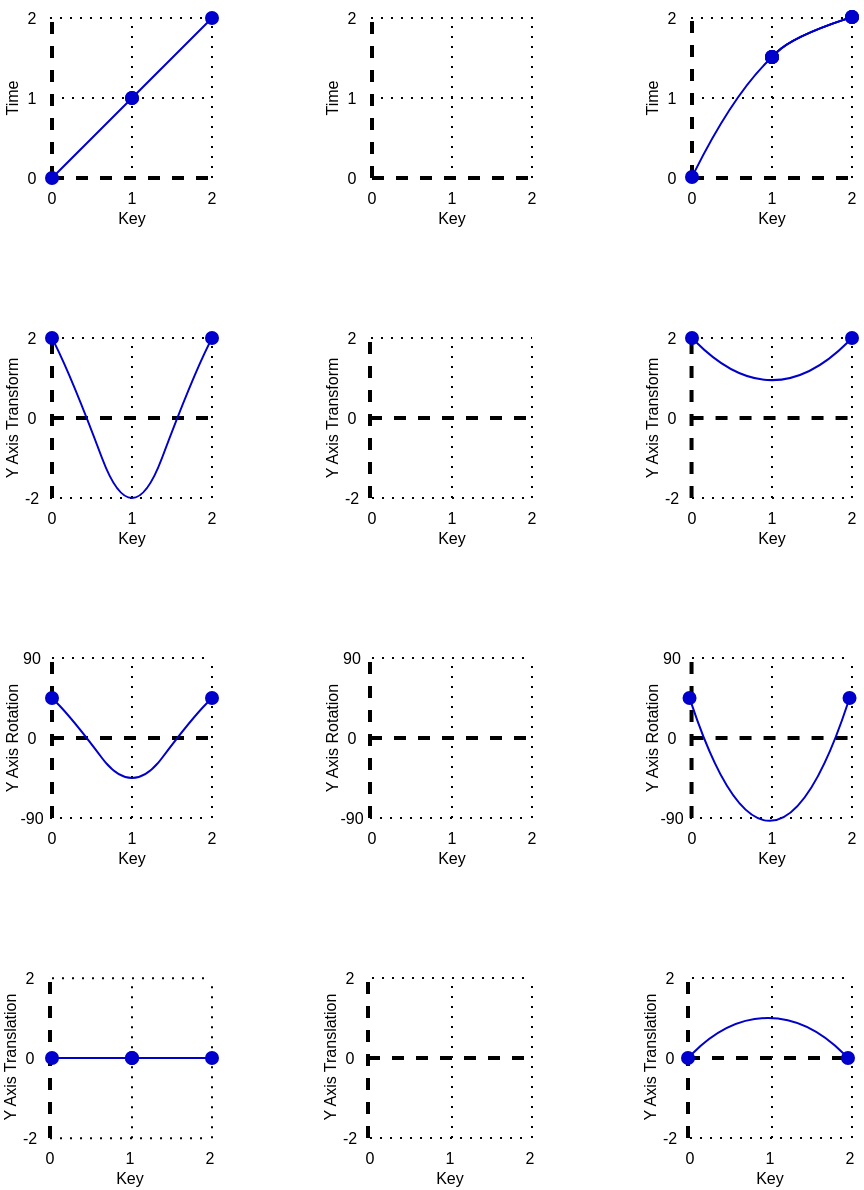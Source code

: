 <mxfile version="10.9.6" type="device"><diagram id="oXUbaRyz24neyKYMFNNz" name="Page-1"><mxGraphModel dx="174" dy="101" grid="1" gridSize="10" guides="1" tooltips="1" connect="1" arrows="1" fold="1" page="1" pageScale="1" pageWidth="850" pageHeight="1100" math="0" shadow="0"><root><mxCell id="0"/><mxCell id="1" parent="0"/><mxCell id="FSlkavvuELPuUHtAU1es-212" value="" style="endArrow=none;dashed=1;html=1;strokeColor=#000000;fontSize=8;dashPattern=1 4;" edge="1" parent="1"><mxGeometry width="50" height="50" relative="1" as="geometry"><mxPoint x="120" y="160" as="sourcePoint"/><mxPoint x="120" y="80" as="targetPoint"/></mxGeometry></mxCell><mxCell id="FSlkavvuELPuUHtAU1es-211" value="" style="endArrow=none;dashed=1;html=1;strokeColor=#000000;fontSize=8;dashPattern=1 4;" edge="1" parent="1"><mxGeometry width="50" height="50" relative="1" as="geometry"><mxPoint x="80" y="120" as="sourcePoint"/><mxPoint x="160" y="120" as="targetPoint"/></mxGeometry></mxCell><mxCell id="FSlkavvuELPuUHtAU1es-1" value="" style="endArrow=none;html=1;dashed=1;strokeWidth=2;" edge="1" parent="1"><mxGeometry width="50" height="50" relative="1" as="geometry"><mxPoint x="80" y="320" as="sourcePoint"/><mxPoint x="80" y="240" as="targetPoint"/></mxGeometry></mxCell><mxCell id="FSlkavvuELPuUHtAU1es-2" value="" style="endArrow=none;html=1;dashed=1;strokeWidth=2;" edge="1" parent="1"><mxGeometry width="50" height="50" relative="1" as="geometry"><mxPoint x="80" y="280" as="sourcePoint"/><mxPoint x="160" y="280" as="targetPoint"/></mxGeometry></mxCell><mxCell id="FSlkavvuELPuUHtAU1es-6" value="" style="endArrow=none;html=1;dashed=1;strokeWidth=2;" edge="1" parent="1"><mxGeometry width="50" height="50" relative="1" as="geometry"><mxPoint x="239" y="320" as="sourcePoint"/><mxPoint x="239" y="240" as="targetPoint"/></mxGeometry></mxCell><mxCell id="FSlkavvuELPuUHtAU1es-7" value="" style="endArrow=none;html=1;dashed=1;strokeWidth=2;" edge="1" parent="1"><mxGeometry width="50" height="50" relative="1" as="geometry"><mxPoint x="239" y="280" as="sourcePoint"/><mxPoint x="319" y="280" as="targetPoint"/></mxGeometry></mxCell><mxCell id="FSlkavvuELPuUHtAU1es-9" value="" style="endArrow=none;html=1;dashed=1;strokeWidth=2;" edge="1" parent="1"><mxGeometry width="50" height="50" relative="1" as="geometry"><mxPoint x="80" y="160" as="sourcePoint"/><mxPoint x="80" y="80" as="targetPoint"/></mxGeometry></mxCell><mxCell id="FSlkavvuELPuUHtAU1es-10" value="" style="endArrow=none;html=1;dashed=1;strokeWidth=2;" edge="1" parent="1"><mxGeometry width="50" height="50" relative="1" as="geometry"><mxPoint x="80" y="160" as="sourcePoint"/><mxPoint x="160" y="160" as="targetPoint"/></mxGeometry></mxCell><mxCell id="FSlkavvuELPuUHtAU1es-12" value="" style="endArrow=oval;html=1;endFill=1;startArrow=oval;startFill=1;strokeColor=#0000CC;" edge="1" parent="1"><mxGeometry width="50" height="50" relative="1" as="geometry"><mxPoint x="120" y="120" as="sourcePoint"/><mxPoint x="160" y="80" as="targetPoint"/></mxGeometry></mxCell><mxCell id="FSlkavvuELPuUHtAU1es-13" value="" style="endArrow=none;html=1;dashed=1;strokeWidth=2;" edge="1" parent="1"><mxGeometry width="50" height="50" relative="1" as="geometry"><mxPoint x="240" y="160" as="sourcePoint"/><mxPoint x="240" y="80" as="targetPoint"/></mxGeometry></mxCell><mxCell id="FSlkavvuELPuUHtAU1es-14" value="" style="endArrow=none;html=1;dashed=1;strokeWidth=2;" edge="1" parent="1"><mxGeometry width="50" height="50" relative="1" as="geometry"><mxPoint x="240" y="160" as="sourcePoint"/><mxPoint x="320" y="160" as="targetPoint"/></mxGeometry></mxCell><mxCell id="FSlkavvuELPuUHtAU1es-16" value="" style="endArrow=oval;html=1;endFill=1;startArrow=oval;startFill=1;strokeColor=#0000CC;" edge="1" parent="1"><mxGeometry width="50" height="50" relative="1" as="geometry"><mxPoint x="80" y="160" as="sourcePoint"/><mxPoint x="120" y="120" as="targetPoint"/></mxGeometry></mxCell><mxCell id="FSlkavvuELPuUHtAU1es-18" value="" style="endArrow=none;html=1;dashed=1;strokeWidth=2;" edge="1" parent="1"><mxGeometry width="50" height="50" relative="1" as="geometry"><mxPoint x="400" y="159.5" as="sourcePoint"/><mxPoint x="400" y="79.5" as="targetPoint"/></mxGeometry></mxCell><mxCell id="FSlkavvuELPuUHtAU1es-19" value="" style="endArrow=none;html=1;dashed=1;strokeWidth=2;" edge="1" parent="1"><mxGeometry width="50" height="50" relative="1" as="geometry"><mxPoint x="400" y="160" as="sourcePoint"/><mxPoint x="480" y="160" as="targetPoint"/></mxGeometry></mxCell><mxCell id="FSlkavvuELPuUHtAU1es-20" value="" style="endArrow=oval;html=1;endFill=1;startArrow=oval;startFill=1;curved=1;strokeColor=#0000CC;" edge="1" parent="1"><mxGeometry width="50" height="50" relative="1" as="geometry"><mxPoint x="440" y="99.5" as="sourcePoint"/><mxPoint x="480" y="79.5" as="targetPoint"/><Array as="points"><mxPoint x="450" y="89.5"/></Array></mxGeometry></mxCell><mxCell id="FSlkavvuELPuUHtAU1es-21" value="" style="endArrow=oval;html=1;endFill=1;startArrow=oval;startFill=1;curved=1;strokeColor=#0000CC;" edge="1" parent="1"><mxGeometry width="50" height="50" relative="1" as="geometry"><mxPoint x="400" y="159.5" as="sourcePoint"/><mxPoint x="440" y="99.5" as="targetPoint"/><Array as="points"><mxPoint x="420" y="119.5"/></Array></mxGeometry></mxCell><mxCell id="FSlkavvuELPuUHtAU1es-22" value="" style="endArrow=oval;html=1;endFill=1;startArrow=oval;startFill=1;curved=1;strokeColor=#0000CC;" edge="1" parent="1"><mxGeometry width="50" height="50" relative="1" as="geometry"><mxPoint x="440" y="99.5" as="sourcePoint"/><mxPoint x="480" y="79.5" as="targetPoint"/><Array as="points"><mxPoint x="450" y="89.5"/></Array></mxGeometry></mxCell><mxCell id="FSlkavvuELPuUHtAU1es-53" value="" style="endArrow=none;html=1;dashed=1;strokeWidth=2;" edge="1" parent="1"><mxGeometry width="50" height="50" relative="1" as="geometry"><mxPoint x="399.777" y="320" as="sourcePoint"/><mxPoint x="399.777" y="240" as="targetPoint"/></mxGeometry></mxCell><mxCell id="FSlkavvuELPuUHtAU1es-54" value="" style="endArrow=none;html=1;dashed=1;strokeWidth=2;" edge="1" parent="1"><mxGeometry width="50" height="50" relative="1" as="geometry"><mxPoint x="399.777" y="280" as="sourcePoint"/><mxPoint x="479.777" y="280" as="targetPoint"/></mxGeometry></mxCell><mxCell id="FSlkavvuELPuUHtAU1es-57" value="Key" style="text;html=1;strokeColor=none;fillColor=none;align=center;verticalAlign=middle;whiteSpace=wrap;rounded=0;fontSize=8;" vertex="1" parent="1"><mxGeometry x="100" y="175" width="40" height="10" as="geometry"/></mxCell><mxCell id="FSlkavvuELPuUHtAU1es-58" value="0" style="text;html=1;strokeColor=none;fillColor=none;align=center;verticalAlign=middle;whiteSpace=wrap;rounded=0;fontSize=8;" vertex="1" parent="1"><mxGeometry x="75" y="165" width="10" height="10" as="geometry"/></mxCell><mxCell id="FSlkavvuELPuUHtAU1es-59" value="1" style="text;html=1;strokeColor=none;fillColor=none;align=center;verticalAlign=middle;whiteSpace=wrap;rounded=0;fontSize=8;" vertex="1" parent="1"><mxGeometry x="115" y="165" width="10" height="10" as="geometry"/></mxCell><mxCell id="FSlkavvuELPuUHtAU1es-60" value="2" style="text;html=1;strokeColor=none;fillColor=none;align=center;verticalAlign=middle;whiteSpace=wrap;rounded=0;fontSize=8;" vertex="1" parent="1"><mxGeometry x="155" y="165" width="10" height="10" as="geometry"/></mxCell><mxCell id="FSlkavvuELPuUHtAU1es-62" value="0" style="text;html=1;strokeColor=none;fillColor=none;align=center;verticalAlign=middle;whiteSpace=wrap;rounded=0;fontSize=8;" vertex="1" parent="1"><mxGeometry x="65" y="155" width="10" height="10" as="geometry"/></mxCell><mxCell id="FSlkavvuELPuUHtAU1es-63" value="1" style="text;html=1;strokeColor=none;fillColor=none;align=center;verticalAlign=middle;whiteSpace=wrap;rounded=0;fontSize=8;" vertex="1" parent="1"><mxGeometry x="65" y="115" width="10" height="10" as="geometry"/></mxCell><mxCell id="FSlkavvuELPuUHtAU1es-64" value="2" style="text;html=1;strokeColor=none;fillColor=none;align=center;verticalAlign=middle;whiteSpace=wrap;rounded=0;fontSize=8;" vertex="1" parent="1"><mxGeometry x="65" y="75" width="10" height="10" as="geometry"/></mxCell><mxCell id="FSlkavvuELPuUHtAU1es-65" value="Time" style="text;html=1;strokeColor=none;fillColor=none;align=center;verticalAlign=middle;whiteSpace=wrap;rounded=0;fontSize=8;rotation=-90;" vertex="1" parent="1"><mxGeometry x="40" y="115" width="40" height="10" as="geometry"/></mxCell><mxCell id="FSlkavvuELPuUHtAU1es-67" value="Key" style="text;html=1;strokeColor=none;fillColor=none;align=center;verticalAlign=middle;whiteSpace=wrap;rounded=0;fontSize=8;" vertex="1" parent="1"><mxGeometry x="260" y="175" width="40" height="10" as="geometry"/></mxCell><mxCell id="FSlkavvuELPuUHtAU1es-68" value="0" style="text;html=1;strokeColor=none;fillColor=none;align=center;verticalAlign=middle;whiteSpace=wrap;rounded=0;fontSize=8;" vertex="1" parent="1"><mxGeometry x="235" y="165" width="10" height="10" as="geometry"/></mxCell><mxCell id="FSlkavvuELPuUHtAU1es-69" value="1" style="text;html=1;strokeColor=none;fillColor=none;align=center;verticalAlign=middle;whiteSpace=wrap;rounded=0;fontSize=8;" vertex="1" parent="1"><mxGeometry x="275" y="165" width="10" height="10" as="geometry"/></mxCell><mxCell id="FSlkavvuELPuUHtAU1es-70" value="2" style="text;html=1;strokeColor=none;fillColor=none;align=center;verticalAlign=middle;whiteSpace=wrap;rounded=0;fontSize=8;" vertex="1" parent="1"><mxGeometry x="315" y="165" width="10" height="10" as="geometry"/></mxCell><mxCell id="FSlkavvuELPuUHtAU1es-71" value="0" style="text;html=1;strokeColor=none;fillColor=none;align=center;verticalAlign=middle;whiteSpace=wrap;rounded=0;fontSize=8;" vertex="1" parent="1"><mxGeometry x="225" y="155" width="10" height="10" as="geometry"/></mxCell><mxCell id="FSlkavvuELPuUHtAU1es-72" value="1" style="text;html=1;strokeColor=none;fillColor=none;align=center;verticalAlign=middle;whiteSpace=wrap;rounded=0;fontSize=8;" vertex="1" parent="1"><mxGeometry x="225" y="115" width="10" height="10" as="geometry"/></mxCell><mxCell id="FSlkavvuELPuUHtAU1es-73" value="2" style="text;html=1;strokeColor=none;fillColor=none;align=center;verticalAlign=middle;whiteSpace=wrap;rounded=0;fontSize=8;" vertex="1" parent="1"><mxGeometry x="225" y="75" width="10" height="10" as="geometry"/></mxCell><mxCell id="FSlkavvuELPuUHtAU1es-74" value="Time" style="text;html=1;strokeColor=none;fillColor=none;align=center;verticalAlign=middle;whiteSpace=wrap;rounded=0;fontSize=8;rotation=-90;" vertex="1" parent="1"><mxGeometry x="200" y="115" width="40" height="10" as="geometry"/></mxCell><mxCell id="FSlkavvuELPuUHtAU1es-75" value="Key" style="text;html=1;strokeColor=none;fillColor=none;align=center;verticalAlign=middle;whiteSpace=wrap;rounded=0;fontSize=8;" vertex="1" parent="1"><mxGeometry x="420" y="175" width="40" height="10" as="geometry"/></mxCell><mxCell id="FSlkavvuELPuUHtAU1es-76" value="0" style="text;html=1;strokeColor=none;fillColor=none;align=center;verticalAlign=middle;whiteSpace=wrap;rounded=0;fontSize=8;" vertex="1" parent="1"><mxGeometry x="395" y="165" width="10" height="10" as="geometry"/></mxCell><mxCell id="FSlkavvuELPuUHtAU1es-77" value="1" style="text;html=1;strokeColor=none;fillColor=none;align=center;verticalAlign=middle;whiteSpace=wrap;rounded=0;fontSize=8;" vertex="1" parent="1"><mxGeometry x="435" y="165" width="10" height="10" as="geometry"/></mxCell><mxCell id="FSlkavvuELPuUHtAU1es-78" value="2" style="text;html=1;strokeColor=none;fillColor=none;align=center;verticalAlign=middle;whiteSpace=wrap;rounded=0;fontSize=8;" vertex="1" parent="1"><mxGeometry x="475" y="165" width="10" height="10" as="geometry"/></mxCell><mxCell id="FSlkavvuELPuUHtAU1es-79" value="0" style="text;html=1;strokeColor=none;fillColor=none;align=center;verticalAlign=middle;whiteSpace=wrap;rounded=0;fontSize=8;" vertex="1" parent="1"><mxGeometry x="385" y="155" width="10" height="10" as="geometry"/></mxCell><mxCell id="FSlkavvuELPuUHtAU1es-80" value="1" style="text;html=1;strokeColor=none;fillColor=none;align=center;verticalAlign=middle;whiteSpace=wrap;rounded=0;fontSize=8;" vertex="1" parent="1"><mxGeometry x="385" y="115" width="10" height="10" as="geometry"/></mxCell><mxCell id="FSlkavvuELPuUHtAU1es-81" value="2" style="text;html=1;strokeColor=none;fillColor=none;align=center;verticalAlign=middle;whiteSpace=wrap;rounded=0;fontSize=8;" vertex="1" parent="1"><mxGeometry x="385" y="75" width="10" height="10" as="geometry"/></mxCell><mxCell id="FSlkavvuELPuUHtAU1es-82" value="Time" style="text;html=1;strokeColor=none;fillColor=none;align=center;verticalAlign=middle;whiteSpace=wrap;rounded=0;fontSize=8;rotation=-90;" vertex="1" parent="1"><mxGeometry x="360" y="115" width="40" height="10" as="geometry"/></mxCell><mxCell id="FSlkavvuELPuUHtAU1es-83" value="Key" style="text;html=1;strokeColor=none;fillColor=none;align=center;verticalAlign=middle;whiteSpace=wrap;rounded=0;fontSize=8;" vertex="1" parent="1"><mxGeometry x="100" y="335" width="40" height="10" as="geometry"/></mxCell><mxCell id="FSlkavvuELPuUHtAU1es-84" value="0" style="text;html=1;strokeColor=none;fillColor=none;align=center;verticalAlign=middle;whiteSpace=wrap;rounded=0;fontSize=8;" vertex="1" parent="1"><mxGeometry x="75" y="325" width="10" height="10" as="geometry"/></mxCell><mxCell id="FSlkavvuELPuUHtAU1es-85" value="1" style="text;html=1;strokeColor=none;fillColor=none;align=center;verticalAlign=middle;whiteSpace=wrap;rounded=0;fontSize=8;" vertex="1" parent="1"><mxGeometry x="115" y="325" width="10" height="10" as="geometry"/></mxCell><mxCell id="FSlkavvuELPuUHtAU1es-86" value="2" style="text;html=1;strokeColor=none;fillColor=none;align=center;verticalAlign=middle;whiteSpace=wrap;rounded=0;fontSize=8;" vertex="1" parent="1"><mxGeometry x="155" y="325" width="10" height="10" as="geometry"/></mxCell><mxCell id="FSlkavvuELPuUHtAU1es-87" value="-2" style="text;html=1;strokeColor=none;fillColor=none;align=center;verticalAlign=middle;whiteSpace=wrap;rounded=0;fontSize=8;" vertex="1" parent="1"><mxGeometry x="65" y="315" width="10" height="10" as="geometry"/></mxCell><mxCell id="FSlkavvuELPuUHtAU1es-88" value="0" style="text;html=1;strokeColor=none;fillColor=none;align=center;verticalAlign=middle;whiteSpace=wrap;rounded=0;fontSize=8;" vertex="1" parent="1"><mxGeometry x="65" y="275" width="10" height="10" as="geometry"/></mxCell><mxCell id="FSlkavvuELPuUHtAU1es-89" value="2" style="text;html=1;strokeColor=none;fillColor=none;align=center;verticalAlign=middle;whiteSpace=wrap;rounded=0;fontSize=8;" vertex="1" parent="1"><mxGeometry x="65" y="235" width="10" height="10" as="geometry"/></mxCell><mxCell id="FSlkavvuELPuUHtAU1es-90" value="Y Axis Transform" style="text;html=1;strokeColor=none;fillColor=none;align=center;verticalAlign=middle;whiteSpace=wrap;rounded=0;fontSize=8;rotation=-90;" vertex="1" parent="1"><mxGeometry x="25" y="275" width="70" height="10" as="geometry"/></mxCell><mxCell id="FSlkavvuELPuUHtAU1es-91" value="Key" style="text;html=1;strokeColor=none;fillColor=none;align=center;verticalAlign=middle;whiteSpace=wrap;rounded=0;fontSize=8;" vertex="1" parent="1"><mxGeometry x="260" y="335" width="40" height="10" as="geometry"/></mxCell><mxCell id="FSlkavvuELPuUHtAU1es-92" value="0" style="text;html=1;strokeColor=none;fillColor=none;align=center;verticalAlign=middle;whiteSpace=wrap;rounded=0;fontSize=8;" vertex="1" parent="1"><mxGeometry x="235" y="325" width="10" height="10" as="geometry"/></mxCell><mxCell id="FSlkavvuELPuUHtAU1es-93" value="1" style="text;html=1;strokeColor=none;fillColor=none;align=center;verticalAlign=middle;whiteSpace=wrap;rounded=0;fontSize=8;" vertex="1" parent="1"><mxGeometry x="275" y="325" width="10" height="10" as="geometry"/></mxCell><mxCell id="FSlkavvuELPuUHtAU1es-94" value="2" style="text;html=1;strokeColor=none;fillColor=none;align=center;verticalAlign=middle;whiteSpace=wrap;rounded=0;fontSize=8;" vertex="1" parent="1"><mxGeometry x="315" y="325" width="10" height="10" as="geometry"/></mxCell><mxCell id="FSlkavvuELPuUHtAU1es-95" value="-2" style="text;html=1;strokeColor=none;fillColor=none;align=center;verticalAlign=middle;whiteSpace=wrap;rounded=0;fontSize=8;" vertex="1" parent="1"><mxGeometry x="225" y="315" width="10" height="10" as="geometry"/></mxCell><mxCell id="FSlkavvuELPuUHtAU1es-96" value="0" style="text;html=1;strokeColor=none;fillColor=none;align=center;verticalAlign=middle;whiteSpace=wrap;rounded=0;fontSize=8;" vertex="1" parent="1"><mxGeometry x="225" y="275" width="10" height="10" as="geometry"/></mxCell><mxCell id="FSlkavvuELPuUHtAU1es-97" value="2" style="text;html=1;strokeColor=none;fillColor=none;align=center;verticalAlign=middle;whiteSpace=wrap;rounded=0;fontSize=8;" vertex="1" parent="1"><mxGeometry x="225" y="235" width="10" height="10" as="geometry"/></mxCell><mxCell id="FSlkavvuELPuUHtAU1es-98" value="Y Axis Transform" style="text;html=1;strokeColor=none;fillColor=none;align=center;verticalAlign=middle;whiteSpace=wrap;rounded=0;fontSize=8;rotation=-90;" vertex="1" parent="1"><mxGeometry x="185" y="275" width="70" height="10" as="geometry"/></mxCell><mxCell id="FSlkavvuELPuUHtAU1es-99" value="Key" style="text;html=1;strokeColor=none;fillColor=none;align=center;verticalAlign=middle;whiteSpace=wrap;rounded=0;fontSize=8;" vertex="1" parent="1"><mxGeometry x="420" y="335" width="40" height="10" as="geometry"/></mxCell><mxCell id="FSlkavvuELPuUHtAU1es-100" value="0" style="text;html=1;strokeColor=none;fillColor=none;align=center;verticalAlign=middle;whiteSpace=wrap;rounded=0;fontSize=8;" vertex="1" parent="1"><mxGeometry x="395" y="325" width="10" height="10" as="geometry"/></mxCell><mxCell id="FSlkavvuELPuUHtAU1es-101" value="1" style="text;html=1;strokeColor=none;fillColor=none;align=center;verticalAlign=middle;whiteSpace=wrap;rounded=0;fontSize=8;" vertex="1" parent="1"><mxGeometry x="435" y="325" width="10" height="10" as="geometry"/></mxCell><mxCell id="FSlkavvuELPuUHtAU1es-102" value="2" style="text;html=1;strokeColor=none;fillColor=none;align=center;verticalAlign=middle;whiteSpace=wrap;rounded=0;fontSize=8;" vertex="1" parent="1"><mxGeometry x="475" y="325" width="10" height="10" as="geometry"/></mxCell><mxCell id="FSlkavvuELPuUHtAU1es-103" value="-2" style="text;html=1;strokeColor=none;fillColor=none;align=center;verticalAlign=middle;whiteSpace=wrap;rounded=0;fontSize=8;" vertex="1" parent="1"><mxGeometry x="385" y="315" width="10" height="10" as="geometry"/></mxCell><mxCell id="FSlkavvuELPuUHtAU1es-104" value="0" style="text;html=1;strokeColor=none;fillColor=none;align=center;verticalAlign=middle;whiteSpace=wrap;rounded=0;fontSize=8;" vertex="1" parent="1"><mxGeometry x="385" y="275" width="10" height="10" as="geometry"/></mxCell><mxCell id="FSlkavvuELPuUHtAU1es-105" value="2" style="text;html=1;strokeColor=none;fillColor=none;align=center;verticalAlign=middle;whiteSpace=wrap;rounded=0;fontSize=8;" vertex="1" parent="1"><mxGeometry x="385" y="235" width="10" height="10" as="geometry"/></mxCell><mxCell id="FSlkavvuELPuUHtAU1es-106" value="Y Axis Transform" style="text;html=1;strokeColor=none;fillColor=none;align=center;verticalAlign=middle;whiteSpace=wrap;rounded=0;fontSize=8;rotation=-90;" vertex="1" parent="1"><mxGeometry x="345" y="275" width="70" height="10" as="geometry"/></mxCell><mxCell id="FSlkavvuELPuUHtAU1es-139" value="" style="endArrow=none;html=1;dashed=1;strokeWidth=2;" edge="1" parent="1"><mxGeometry width="50" height="50" relative="1" as="geometry"><mxPoint x="79" y="640" as="sourcePoint"/><mxPoint x="79" y="560" as="targetPoint"/></mxGeometry></mxCell><mxCell id="FSlkavvuELPuUHtAU1es-140" value="" style="endArrow=none;html=1;dashed=1;" edge="1" parent="1"><mxGeometry width="50" height="50" relative="1" as="geometry"><mxPoint x="79" y="600" as="sourcePoint"/><mxPoint x="159" y="600" as="targetPoint"/></mxGeometry></mxCell><mxCell id="FSlkavvuELPuUHtAU1es-141" value="" style="endArrow=none;html=1;dashed=1;strokeWidth=2;" edge="1" parent="1"><mxGeometry width="50" height="50" relative="1" as="geometry"><mxPoint x="238" y="640" as="sourcePoint"/><mxPoint x="238" y="560" as="targetPoint"/></mxGeometry></mxCell><mxCell id="FSlkavvuELPuUHtAU1es-142" value="" style="endArrow=none;html=1;dashed=1;strokeWidth=2;" edge="1" parent="1"><mxGeometry width="50" height="50" relative="1" as="geometry"><mxPoint x="238" y="600" as="sourcePoint"/><mxPoint x="318" y="600" as="targetPoint"/></mxGeometry></mxCell><mxCell id="FSlkavvuELPuUHtAU1es-144" value="" style="endArrow=none;html=1;dashed=1;strokeWidth=2;" edge="1" parent="1"><mxGeometry width="50" height="50" relative="1" as="geometry"><mxPoint x="398" y="640" as="sourcePoint"/><mxPoint x="398" y="560" as="targetPoint"/></mxGeometry></mxCell><mxCell id="FSlkavvuELPuUHtAU1es-145" value="" style="endArrow=none;html=1;dashed=1;strokeWidth=2;" edge="1" parent="1"><mxGeometry width="50" height="50" relative="1" as="geometry"><mxPoint x="398" y="600" as="sourcePoint"/><mxPoint x="478" y="600" as="targetPoint"/></mxGeometry></mxCell><mxCell id="FSlkavvuELPuUHtAU1es-150" value="Key" style="text;html=1;strokeColor=none;fillColor=none;align=center;verticalAlign=middle;whiteSpace=wrap;rounded=0;fontSize=8;" vertex="1" parent="1"><mxGeometry x="99" y="655" width="40" height="10" as="geometry"/></mxCell><mxCell id="FSlkavvuELPuUHtAU1es-151" value="0" style="text;html=1;strokeColor=none;fillColor=none;align=center;verticalAlign=middle;whiteSpace=wrap;rounded=0;fontSize=8;" vertex="1" parent="1"><mxGeometry x="74" y="645" width="10" height="10" as="geometry"/></mxCell><mxCell id="FSlkavvuELPuUHtAU1es-152" value="1" style="text;html=1;strokeColor=none;fillColor=none;align=center;verticalAlign=middle;whiteSpace=wrap;rounded=0;fontSize=8;" vertex="1" parent="1"><mxGeometry x="114" y="645" width="10" height="10" as="geometry"/></mxCell><mxCell id="FSlkavvuELPuUHtAU1es-153" value="2" style="text;html=1;strokeColor=none;fillColor=none;align=center;verticalAlign=middle;whiteSpace=wrap;rounded=0;fontSize=8;" vertex="1" parent="1"><mxGeometry x="154" y="645" width="10" height="10" as="geometry"/></mxCell><mxCell id="FSlkavvuELPuUHtAU1es-154" value="-2" style="text;html=1;strokeColor=none;fillColor=none;align=center;verticalAlign=middle;whiteSpace=wrap;rounded=0;fontSize=8;" vertex="1" parent="1"><mxGeometry x="64" y="635" width="10" height="10" as="geometry"/></mxCell><mxCell id="FSlkavvuELPuUHtAU1es-155" value="0" style="text;html=1;strokeColor=none;fillColor=none;align=center;verticalAlign=middle;whiteSpace=wrap;rounded=0;fontSize=8;" vertex="1" parent="1"><mxGeometry x="64" y="595" width="10" height="10" as="geometry"/></mxCell><mxCell id="FSlkavvuELPuUHtAU1es-156" value="2" style="text;html=1;strokeColor=none;fillColor=none;align=center;verticalAlign=middle;whiteSpace=wrap;rounded=0;fontSize=8;" vertex="1" parent="1"><mxGeometry x="64" y="555" width="10" height="10" as="geometry"/></mxCell><mxCell id="FSlkavvuELPuUHtAU1es-157" value="Y Axis Translation" style="text;html=1;strokeColor=none;fillColor=none;align=center;verticalAlign=middle;whiteSpace=wrap;rounded=0;fontSize=8;rotation=-90;" vertex="1" parent="1"><mxGeometry x="6.5" y="595" width="105" height="10" as="geometry"/></mxCell><mxCell id="FSlkavvuELPuUHtAU1es-158" value="Key" style="text;html=1;strokeColor=none;fillColor=none;align=center;verticalAlign=middle;whiteSpace=wrap;rounded=0;fontSize=8;" vertex="1" parent="1"><mxGeometry x="259" y="655" width="40" height="10" as="geometry"/></mxCell><mxCell id="FSlkavvuELPuUHtAU1es-159" value="0" style="text;html=1;strokeColor=none;fillColor=none;align=center;verticalAlign=middle;whiteSpace=wrap;rounded=0;fontSize=8;" vertex="1" parent="1"><mxGeometry x="234" y="645" width="10" height="10" as="geometry"/></mxCell><mxCell id="FSlkavvuELPuUHtAU1es-160" value="1" style="text;html=1;strokeColor=none;fillColor=none;align=center;verticalAlign=middle;whiteSpace=wrap;rounded=0;fontSize=8;" vertex="1" parent="1"><mxGeometry x="274" y="645" width="10" height="10" as="geometry"/></mxCell><mxCell id="FSlkavvuELPuUHtAU1es-161" value="2" style="text;html=1;strokeColor=none;fillColor=none;align=center;verticalAlign=middle;whiteSpace=wrap;rounded=0;fontSize=8;" vertex="1" parent="1"><mxGeometry x="314" y="645" width="10" height="10" as="geometry"/></mxCell><mxCell id="FSlkavvuELPuUHtAU1es-162" value="-2" style="text;html=1;strokeColor=none;fillColor=none;align=center;verticalAlign=middle;whiteSpace=wrap;rounded=0;fontSize=8;" vertex="1" parent="1"><mxGeometry x="224" y="635" width="10" height="10" as="geometry"/></mxCell><mxCell id="FSlkavvuELPuUHtAU1es-163" value="0" style="text;html=1;strokeColor=none;fillColor=none;align=center;verticalAlign=middle;whiteSpace=wrap;rounded=0;fontSize=8;" vertex="1" parent="1"><mxGeometry x="224" y="595" width="10" height="10" as="geometry"/></mxCell><mxCell id="FSlkavvuELPuUHtAU1es-164" value="2" style="text;html=1;strokeColor=none;fillColor=none;align=center;verticalAlign=middle;whiteSpace=wrap;rounded=0;fontSize=8;" vertex="1" parent="1"><mxGeometry x="224" y="555" width="10" height="10" as="geometry"/></mxCell><mxCell id="FSlkavvuELPuUHtAU1es-165" value="Y Axis Translation" style="text;html=1;strokeColor=none;fillColor=none;align=center;verticalAlign=middle;whiteSpace=wrap;rounded=0;fontSize=8;rotation=-90;" vertex="1" parent="1"><mxGeometry x="166.5" y="595" width="105" height="10" as="geometry"/></mxCell><mxCell id="FSlkavvuELPuUHtAU1es-166" value="Key" style="text;html=1;strokeColor=none;fillColor=none;align=center;verticalAlign=middle;whiteSpace=wrap;rounded=0;fontSize=8;" vertex="1" parent="1"><mxGeometry x="419" y="655" width="40" height="10" as="geometry"/></mxCell><mxCell id="FSlkavvuELPuUHtAU1es-167" value="0" style="text;html=1;strokeColor=none;fillColor=none;align=center;verticalAlign=middle;whiteSpace=wrap;rounded=0;fontSize=8;" vertex="1" parent="1"><mxGeometry x="394" y="645" width="10" height="10" as="geometry"/></mxCell><mxCell id="FSlkavvuELPuUHtAU1es-168" value="1" style="text;html=1;strokeColor=none;fillColor=none;align=center;verticalAlign=middle;whiteSpace=wrap;rounded=0;fontSize=8;" vertex="1" parent="1"><mxGeometry x="434" y="645" width="10" height="10" as="geometry"/></mxCell><mxCell id="FSlkavvuELPuUHtAU1es-169" value="2" style="text;html=1;strokeColor=none;fillColor=none;align=center;verticalAlign=middle;whiteSpace=wrap;rounded=0;fontSize=8;" vertex="1" parent="1"><mxGeometry x="474" y="645" width="10" height="10" as="geometry"/></mxCell><mxCell id="FSlkavvuELPuUHtAU1es-170" value="-2" style="text;html=1;strokeColor=none;fillColor=none;align=center;verticalAlign=middle;whiteSpace=wrap;rounded=0;fontSize=8;" vertex="1" parent="1"><mxGeometry x="384" y="635" width="10" height="10" as="geometry"/></mxCell><mxCell id="FSlkavvuELPuUHtAU1es-171" value="0" style="text;html=1;strokeColor=none;fillColor=none;align=center;verticalAlign=middle;whiteSpace=wrap;rounded=0;fontSize=8;" vertex="1" parent="1"><mxGeometry x="384" y="595" width="10" height="10" as="geometry"/></mxCell><mxCell id="FSlkavvuELPuUHtAU1es-172" value="2" style="text;html=1;strokeColor=none;fillColor=none;align=center;verticalAlign=middle;whiteSpace=wrap;rounded=0;fontSize=8;" vertex="1" parent="1"><mxGeometry x="384" y="555" width="10" height="10" as="geometry"/></mxCell><mxCell id="FSlkavvuELPuUHtAU1es-173" value="Y Axis Translation" style="text;html=1;strokeColor=none;fillColor=none;align=center;verticalAlign=middle;whiteSpace=wrap;rounded=0;fontSize=8;rotation=-90;" vertex="1" parent="1"><mxGeometry x="326.5" y="595" width="105" height="10" as="geometry"/></mxCell><mxCell id="FSlkavvuELPuUHtAU1es-174" value="" style="endArrow=none;html=1;dashed=1;strokeWidth=2;" edge="1" parent="1"><mxGeometry width="50" height="50" relative="1" as="geometry"><mxPoint x="80" y="480" as="sourcePoint"/><mxPoint x="80" y="400" as="targetPoint"/></mxGeometry></mxCell><mxCell id="FSlkavvuELPuUHtAU1es-175" value="" style="endArrow=none;html=1;dashed=1;strokeWidth=2;" edge="1" parent="1"><mxGeometry width="50" height="50" relative="1" as="geometry"><mxPoint x="80" y="440" as="sourcePoint"/><mxPoint x="160" y="440" as="targetPoint"/></mxGeometry></mxCell><mxCell id="FSlkavvuELPuUHtAU1es-177" value="" style="endArrow=none;html=1;dashed=1;strokeWidth=2;" edge="1" parent="1"><mxGeometry width="50" height="50" relative="1" as="geometry"><mxPoint x="239" y="480" as="sourcePoint"/><mxPoint x="239" y="400" as="targetPoint"/></mxGeometry></mxCell><mxCell id="FSlkavvuELPuUHtAU1es-178" value="" style="endArrow=none;html=1;dashed=1;strokeWidth=2;" edge="1" parent="1"><mxGeometry width="50" height="50" relative="1" as="geometry"><mxPoint x="239" y="440" as="sourcePoint"/><mxPoint x="319" y="440" as="targetPoint"/></mxGeometry></mxCell><mxCell id="FSlkavvuELPuUHtAU1es-181" value="" style="endArrow=none;html=1;dashed=1;strokeWidth=2;" edge="1" parent="1"><mxGeometry width="50" height="50" relative="1" as="geometry"><mxPoint x="399.777" y="480" as="sourcePoint"/><mxPoint x="399.777" y="400" as="targetPoint"/></mxGeometry></mxCell><mxCell id="FSlkavvuELPuUHtAU1es-182" value="" style="endArrow=none;html=1;dashed=1;strokeWidth=2;" edge="1" parent="1"><mxGeometry width="50" height="50" relative="1" as="geometry"><mxPoint x="399.777" y="440" as="sourcePoint"/><mxPoint x="479.777" y="440" as="targetPoint"/></mxGeometry></mxCell><mxCell id="FSlkavvuELPuUHtAU1es-185" value="Key" style="text;html=1;strokeColor=none;fillColor=none;align=center;verticalAlign=middle;whiteSpace=wrap;rounded=0;fontSize=8;" vertex="1" parent="1"><mxGeometry x="100" y="495" width="40" height="10" as="geometry"/></mxCell><mxCell id="FSlkavvuELPuUHtAU1es-186" value="0" style="text;html=1;strokeColor=none;fillColor=none;align=center;verticalAlign=middle;whiteSpace=wrap;rounded=0;fontSize=8;" vertex="1" parent="1"><mxGeometry x="75" y="485" width="10" height="10" as="geometry"/></mxCell><mxCell id="FSlkavvuELPuUHtAU1es-187" value="1" style="text;html=1;strokeColor=none;fillColor=none;align=center;verticalAlign=middle;whiteSpace=wrap;rounded=0;fontSize=8;" vertex="1" parent="1"><mxGeometry x="115" y="485" width="10" height="10" as="geometry"/></mxCell><mxCell id="FSlkavvuELPuUHtAU1es-188" value="2" style="text;html=1;strokeColor=none;fillColor=none;align=center;verticalAlign=middle;whiteSpace=wrap;rounded=0;fontSize=8;" vertex="1" parent="1"><mxGeometry x="155" y="485" width="10" height="10" as="geometry"/></mxCell><mxCell id="FSlkavvuELPuUHtAU1es-189" value="-90" style="text;html=1;strokeColor=none;fillColor=none;align=center;verticalAlign=middle;whiteSpace=wrap;rounded=0;fontSize=8;" vertex="1" parent="1"><mxGeometry x="65" y="475" width="10" height="10" as="geometry"/></mxCell><mxCell id="FSlkavvuELPuUHtAU1es-190" value="0" style="text;html=1;strokeColor=none;fillColor=none;align=center;verticalAlign=middle;whiteSpace=wrap;rounded=0;fontSize=8;" vertex="1" parent="1"><mxGeometry x="65" y="435" width="10" height="10" as="geometry"/></mxCell><mxCell id="FSlkavvuELPuUHtAU1es-191" value="90" style="text;html=1;strokeColor=none;fillColor=none;align=center;verticalAlign=middle;whiteSpace=wrap;rounded=0;fontSize=8;" vertex="1" parent="1"><mxGeometry x="65" y="395" width="10" height="10" as="geometry"/></mxCell><mxCell id="FSlkavvuELPuUHtAU1es-192" value="Y Axis Rotation" style="text;html=1;strokeColor=none;fillColor=none;align=center;verticalAlign=middle;whiteSpace=wrap;rounded=0;fontSize=8;rotation=-90;" vertex="1" parent="1"><mxGeometry x="25" y="435" width="70" height="10" as="geometry"/></mxCell><mxCell id="FSlkavvuELPuUHtAU1es-193" value="Key" style="text;html=1;strokeColor=none;fillColor=none;align=center;verticalAlign=middle;whiteSpace=wrap;rounded=0;fontSize=8;" vertex="1" parent="1"><mxGeometry x="260" y="495" width="40" height="10" as="geometry"/></mxCell><mxCell id="FSlkavvuELPuUHtAU1es-194" value="0" style="text;html=1;strokeColor=none;fillColor=none;align=center;verticalAlign=middle;whiteSpace=wrap;rounded=0;fontSize=8;" vertex="1" parent="1"><mxGeometry x="235" y="485" width="10" height="10" as="geometry"/></mxCell><mxCell id="FSlkavvuELPuUHtAU1es-195" value="1" style="text;html=1;strokeColor=none;fillColor=none;align=center;verticalAlign=middle;whiteSpace=wrap;rounded=0;fontSize=8;" vertex="1" parent="1"><mxGeometry x="275" y="485" width="10" height="10" as="geometry"/></mxCell><mxCell id="FSlkavvuELPuUHtAU1es-196" value="2" style="text;html=1;strokeColor=none;fillColor=none;align=center;verticalAlign=middle;whiteSpace=wrap;rounded=0;fontSize=8;" vertex="1" parent="1"><mxGeometry x="315" y="485" width="10" height="10" as="geometry"/></mxCell><mxCell id="FSlkavvuELPuUHtAU1es-197" value="-90" style="text;html=1;strokeColor=none;fillColor=none;align=center;verticalAlign=middle;whiteSpace=wrap;rounded=0;fontSize=8;" vertex="1" parent="1"><mxGeometry x="225" y="475" width="10" height="10" as="geometry"/></mxCell><mxCell id="FSlkavvuELPuUHtAU1es-198" value="0" style="text;html=1;strokeColor=none;fillColor=none;align=center;verticalAlign=middle;whiteSpace=wrap;rounded=0;fontSize=8;" vertex="1" parent="1"><mxGeometry x="225" y="435" width="10" height="10" as="geometry"/></mxCell><mxCell id="FSlkavvuELPuUHtAU1es-199" value="90" style="text;html=1;strokeColor=none;fillColor=none;align=center;verticalAlign=middle;whiteSpace=wrap;rounded=0;fontSize=8;" vertex="1" parent="1"><mxGeometry x="225" y="395" width="10" height="10" as="geometry"/></mxCell><mxCell id="FSlkavvuELPuUHtAU1es-200" value="Y Axis Rotation" style="text;html=1;strokeColor=none;fillColor=none;align=center;verticalAlign=middle;whiteSpace=wrap;rounded=0;fontSize=8;rotation=-90;" vertex="1" parent="1"><mxGeometry x="185" y="435" width="70" height="10" as="geometry"/></mxCell><mxCell id="FSlkavvuELPuUHtAU1es-201" value="Key" style="text;html=1;strokeColor=none;fillColor=none;align=center;verticalAlign=middle;whiteSpace=wrap;rounded=0;fontSize=8;" vertex="1" parent="1"><mxGeometry x="420" y="495" width="40" height="10" as="geometry"/></mxCell><mxCell id="FSlkavvuELPuUHtAU1es-202" value="0" style="text;html=1;strokeColor=none;fillColor=none;align=center;verticalAlign=middle;whiteSpace=wrap;rounded=0;fontSize=8;" vertex="1" parent="1"><mxGeometry x="395" y="485" width="10" height="10" as="geometry"/></mxCell><mxCell id="FSlkavvuELPuUHtAU1es-203" value="1" style="text;html=1;strokeColor=none;fillColor=none;align=center;verticalAlign=middle;whiteSpace=wrap;rounded=0;fontSize=8;" vertex="1" parent="1"><mxGeometry x="435" y="485" width="10" height="10" as="geometry"/></mxCell><mxCell id="FSlkavvuELPuUHtAU1es-204" value="2" style="text;html=1;strokeColor=none;fillColor=none;align=center;verticalAlign=middle;whiteSpace=wrap;rounded=0;fontSize=8;" vertex="1" parent="1"><mxGeometry x="475" y="485" width="10" height="10" as="geometry"/></mxCell><mxCell id="FSlkavvuELPuUHtAU1es-205" value="-90" style="text;html=1;strokeColor=none;fillColor=none;align=center;verticalAlign=middle;whiteSpace=wrap;rounded=0;fontSize=8;" vertex="1" parent="1"><mxGeometry x="385" y="475" width="10" height="10" as="geometry"/></mxCell><mxCell id="FSlkavvuELPuUHtAU1es-206" value="0" style="text;html=1;strokeColor=none;fillColor=none;align=center;verticalAlign=middle;whiteSpace=wrap;rounded=0;fontSize=8;" vertex="1" parent="1"><mxGeometry x="385" y="435" width="10" height="10" as="geometry"/></mxCell><mxCell id="FSlkavvuELPuUHtAU1es-207" value="90" style="text;html=1;strokeColor=none;fillColor=none;align=center;verticalAlign=middle;whiteSpace=wrap;rounded=0;fontSize=8;" vertex="1" parent="1"><mxGeometry x="385" y="395" width="10" height="10" as="geometry"/></mxCell><mxCell id="FSlkavvuELPuUHtAU1es-208" value="Y Axis Rotation" style="text;html=1;strokeColor=none;fillColor=none;align=center;verticalAlign=middle;whiteSpace=wrap;rounded=0;fontSize=8;rotation=-90;" vertex="1" parent="1"><mxGeometry x="345" y="435" width="70" height="10" as="geometry"/></mxCell><mxCell id="FSlkavvuELPuUHtAU1es-213" value="" style="endArrow=none;dashed=1;html=1;strokeColor=#000000;fontSize=8;dashPattern=1 4;" edge="1" parent="1"><mxGeometry width="50" height="50" relative="1" as="geometry"><mxPoint x="160" y="160" as="sourcePoint"/><mxPoint x="160" y="80" as="targetPoint"/></mxGeometry></mxCell><mxCell id="FSlkavvuELPuUHtAU1es-214" value="" style="endArrow=none;dashed=1;html=1;strokeColor=#000000;fontSize=8;dashPattern=1 4;" edge="1" parent="1"><mxGeometry width="50" height="50" relative="1" as="geometry"><mxPoint x="79" y="80" as="sourcePoint"/><mxPoint x="159" y="80" as="targetPoint"/></mxGeometry></mxCell><mxCell id="FSlkavvuELPuUHtAU1es-216" value="" style="endArrow=none;dashed=1;html=1;strokeColor=#000000;fontSize=8;dashPattern=1 4;" edge="1" parent="1"><mxGeometry width="50" height="50" relative="1" as="geometry"><mxPoint x="280" y="160" as="sourcePoint"/><mxPoint x="280" y="80" as="targetPoint"/></mxGeometry></mxCell><mxCell id="FSlkavvuELPuUHtAU1es-217" value="" style="endArrow=none;dashed=1;html=1;strokeColor=#000000;fontSize=8;dashPattern=1 4;" edge="1" parent="1"><mxGeometry width="50" height="50" relative="1" as="geometry"><mxPoint x="320" y="160" as="sourcePoint"/><mxPoint x="320" y="80" as="targetPoint"/></mxGeometry></mxCell><mxCell id="FSlkavvuELPuUHtAU1es-218" value="" style="endArrow=none;dashed=1;html=1;strokeColor=#000000;fontSize=8;dashPattern=1 4;" edge="1" parent="1"><mxGeometry width="50" height="50" relative="1" as="geometry"><mxPoint x="239.5" y="80" as="sourcePoint"/><mxPoint x="320.5" y="80" as="targetPoint"/></mxGeometry></mxCell><mxCell id="FSlkavvuELPuUHtAU1es-219" value="" style="endArrow=none;dashed=1;html=1;strokeColor=#000000;fontSize=8;dashPattern=1 4;" edge="1" parent="1"><mxGeometry width="50" height="50" relative="1" as="geometry"><mxPoint x="400" y="120" as="sourcePoint"/><mxPoint x="480" y="120" as="targetPoint"/></mxGeometry></mxCell><mxCell id="FSlkavvuELPuUHtAU1es-220" value="" style="endArrow=none;dashed=1;html=1;strokeColor=#000000;fontSize=8;dashPattern=1 4;" edge="1" parent="1"><mxGeometry width="50" height="50" relative="1" as="geometry"><mxPoint x="440" y="160" as="sourcePoint"/><mxPoint x="440" y="80" as="targetPoint"/></mxGeometry></mxCell><mxCell id="FSlkavvuELPuUHtAU1es-221" value="" style="endArrow=none;dashed=1;html=1;strokeColor=#000000;fontSize=8;dashPattern=1 4;" edge="1" parent="1"><mxGeometry width="50" height="50" relative="1" as="geometry"><mxPoint x="480" y="160" as="sourcePoint"/><mxPoint x="480" y="80" as="targetPoint"/></mxGeometry></mxCell><mxCell id="FSlkavvuELPuUHtAU1es-222" value="" style="endArrow=none;dashed=1;html=1;strokeColor=#000000;fontSize=8;dashPattern=1 4;" edge="1" parent="1"><mxGeometry width="50" height="50" relative="1" as="geometry"><mxPoint x="399.5" y="80" as="sourcePoint"/><mxPoint x="479.5" y="80" as="targetPoint"/></mxGeometry></mxCell><mxCell id="FSlkavvuELPuUHtAU1es-223" value="" style="endArrow=none;dashed=1;html=1;strokeColor=#000000;fontSize=8;dashPattern=1 4;" edge="1" parent="1"><mxGeometry width="50" height="50" relative="1" as="geometry"><mxPoint x="79" y="320" as="sourcePoint"/><mxPoint x="159" y="320" as="targetPoint"/></mxGeometry></mxCell><mxCell id="FSlkavvuELPuUHtAU1es-224" value="" style="endArrow=none;dashed=1;html=1;strokeColor=#000000;fontSize=8;dashPattern=1 4;" edge="1" parent="1"><mxGeometry width="50" height="50" relative="1" as="geometry"><mxPoint x="120" y="320" as="sourcePoint"/><mxPoint x="120" y="240" as="targetPoint"/></mxGeometry></mxCell><mxCell id="FSlkavvuELPuUHtAU1es-225" value="" style="endArrow=none;dashed=1;html=1;strokeColor=#000000;fontSize=8;dashPattern=1 4;" edge="1" parent="1"><mxGeometry width="50" height="50" relative="1" as="geometry"><mxPoint x="160" y="320" as="sourcePoint"/><mxPoint x="160" y="240" as="targetPoint"/></mxGeometry></mxCell><mxCell id="FSlkavvuELPuUHtAU1es-226" value="" style="endArrow=none;dashed=1;html=1;strokeColor=#000000;fontSize=8;dashPattern=1 4;" edge="1" parent="1"><mxGeometry width="50" height="50" relative="1" as="geometry"><mxPoint x="80" y="240" as="sourcePoint"/><mxPoint x="160" y="240" as="targetPoint"/></mxGeometry></mxCell><mxCell id="FSlkavvuELPuUHtAU1es-227" value="" style="endArrow=none;dashed=1;html=1;strokeColor=#000000;fontSize=8;dashPattern=1 4;" edge="1" parent="1"><mxGeometry width="50" height="50" relative="1" as="geometry"><mxPoint x="240" y="320" as="sourcePoint"/><mxPoint x="320" y="320" as="targetPoint"/></mxGeometry></mxCell><mxCell id="FSlkavvuELPuUHtAU1es-228" value="" style="endArrow=none;dashed=1;html=1;strokeColor=#000000;fontSize=8;dashPattern=1 4;" edge="1" parent="1"><mxGeometry width="50" height="50" relative="1" as="geometry"><mxPoint x="280" y="320" as="sourcePoint"/><mxPoint x="280" y="240" as="targetPoint"/></mxGeometry></mxCell><mxCell id="FSlkavvuELPuUHtAU1es-229" value="" style="endArrow=none;dashed=1;html=1;strokeColor=#000000;fontSize=8;dashPattern=1 4;" edge="1" parent="1"><mxGeometry width="50" height="50" relative="1" as="geometry"><mxPoint x="320" y="320" as="sourcePoint"/><mxPoint x="320" y="240" as="targetPoint"/></mxGeometry></mxCell><mxCell id="FSlkavvuELPuUHtAU1es-230" value="" style="endArrow=none;dashed=1;html=1;strokeColor=#000000;fontSize=8;dashPattern=1 4;" edge="1" parent="1"><mxGeometry width="50" height="50" relative="1" as="geometry"><mxPoint x="239.5" y="240" as="sourcePoint"/><mxPoint x="320" y="240" as="targetPoint"/></mxGeometry></mxCell><mxCell id="FSlkavvuELPuUHtAU1es-231" value="" style="endArrow=none;dashed=1;html=1;strokeColor=#000000;fontSize=8;dashPattern=1 4;" edge="1" parent="1"><mxGeometry width="50" height="50" relative="1" as="geometry"><mxPoint x="400" y="320" as="sourcePoint"/><mxPoint x="480" y="320" as="targetPoint"/></mxGeometry></mxCell><mxCell id="FSlkavvuELPuUHtAU1es-232" value="" style="endArrow=none;dashed=1;html=1;strokeColor=#000000;fontSize=8;dashPattern=1 4;" edge="1" parent="1"><mxGeometry width="50" height="50" relative="1" as="geometry"><mxPoint x="440" y="320" as="sourcePoint"/><mxPoint x="440" y="240" as="targetPoint"/></mxGeometry></mxCell><mxCell id="FSlkavvuELPuUHtAU1es-233" value="" style="endArrow=none;dashed=1;html=1;strokeColor=#000000;fontSize=8;dashPattern=1 4;" edge="1" parent="1"><mxGeometry width="50" height="50" relative="1" as="geometry"><mxPoint x="480" y="320" as="sourcePoint"/><mxPoint x="480" y="240" as="targetPoint"/></mxGeometry></mxCell><mxCell id="FSlkavvuELPuUHtAU1es-234" value="" style="endArrow=none;dashed=1;html=1;strokeColor=#000000;fontSize=8;dashPattern=1 4;" edge="1" parent="1"><mxGeometry width="50" height="50" relative="1" as="geometry"><mxPoint x="399.5" y="240" as="sourcePoint"/><mxPoint x="479.5" y="240" as="targetPoint"/></mxGeometry></mxCell><mxCell id="FSlkavvuELPuUHtAU1es-235" value="" style="endArrow=none;dashed=1;html=1;strokeColor=#000000;fontSize=8;dashPattern=1 4;" edge="1" parent="1"><mxGeometry width="50" height="50" relative="1" as="geometry"><mxPoint x="79" y="640.167" as="sourcePoint"/><mxPoint x="159" y="640.167" as="targetPoint"/></mxGeometry></mxCell><mxCell id="FSlkavvuELPuUHtAU1es-236" value="" style="endArrow=none;dashed=1;html=1;strokeColor=#000000;fontSize=8;dashPattern=1 4;" edge="1" parent="1"><mxGeometry width="50" height="50" relative="1" as="geometry"><mxPoint x="120" y="640.167" as="sourcePoint"/><mxPoint x="120" y="560.167" as="targetPoint"/></mxGeometry></mxCell><mxCell id="FSlkavvuELPuUHtAU1es-237" value="" style="endArrow=none;dashed=1;html=1;strokeColor=#000000;fontSize=8;dashPattern=1 4;" edge="1" parent="1"><mxGeometry width="50" height="50" relative="1" as="geometry"><mxPoint x="160" y="640.167" as="sourcePoint"/><mxPoint x="160" y="560.167" as="targetPoint"/></mxGeometry></mxCell><mxCell id="FSlkavvuELPuUHtAU1es-238" value="" style="endArrow=none;dashed=1;html=1;strokeColor=#000000;fontSize=8;dashPattern=1 4;" edge="1" parent="1"><mxGeometry width="50" height="50" relative="1" as="geometry"><mxPoint x="80" y="560.167" as="sourcePoint"/><mxPoint x="160" y="560.167" as="targetPoint"/></mxGeometry></mxCell><mxCell id="FSlkavvuELPuUHtAU1es-239" value="" style="endArrow=none;dashed=1;html=1;strokeColor=#000000;fontSize=8;dashPattern=1 4;" edge="1" parent="1"><mxGeometry width="50" height="50" relative="1" as="geometry"><mxPoint x="240" y="560" as="sourcePoint"/><mxPoint x="320" y="560" as="targetPoint"/></mxGeometry></mxCell><mxCell id="FSlkavvuELPuUHtAU1es-240" value="" style="endArrow=none;dashed=1;html=1;strokeColor=#000000;fontSize=8;dashPattern=1 4;" edge="1" parent="1"><mxGeometry width="50" height="50" relative="1" as="geometry"><mxPoint x="280" y="640" as="sourcePoint"/><mxPoint x="280" y="560" as="targetPoint"/></mxGeometry></mxCell><mxCell id="FSlkavvuELPuUHtAU1es-241" value="" style="endArrow=none;dashed=1;html=1;strokeColor=#000000;fontSize=8;dashPattern=1 4;" edge="1" parent="1"><mxGeometry width="50" height="50" relative="1" as="geometry"><mxPoint x="239" y="640" as="sourcePoint"/><mxPoint x="319" y="640" as="targetPoint"/></mxGeometry></mxCell><mxCell id="FSlkavvuELPuUHtAU1es-242" value="" style="endArrow=none;dashed=1;html=1;strokeColor=#000000;fontSize=8;dashPattern=1 4;" edge="1" parent="1"><mxGeometry width="50" height="50" relative="1" as="geometry"><mxPoint x="320" y="640" as="sourcePoint"/><mxPoint x="320" y="560" as="targetPoint"/></mxGeometry></mxCell><mxCell id="FSlkavvuELPuUHtAU1es-247" value="" style="endArrow=none;dashed=1;html=1;strokeColor=#000000;fontSize=8;dashPattern=1 4;" edge="1" parent="1"><mxGeometry width="50" height="50" relative="1" as="geometry"><mxPoint x="400" y="560" as="sourcePoint"/><mxPoint x="480" y="560" as="targetPoint"/></mxGeometry></mxCell><mxCell id="FSlkavvuELPuUHtAU1es-248" value="" style="endArrow=none;dashed=1;html=1;strokeColor=#000000;fontSize=8;dashPattern=1 4;" edge="1" parent="1"><mxGeometry width="50" height="50" relative="1" as="geometry"><mxPoint x="440" y="640" as="sourcePoint"/><mxPoint x="440" y="560" as="targetPoint"/></mxGeometry></mxCell><mxCell id="FSlkavvuELPuUHtAU1es-249" value="" style="endArrow=none;dashed=1;html=1;strokeColor=#000000;fontSize=8;dashPattern=1 4;" edge="1" parent="1"><mxGeometry width="50" height="50" relative="1" as="geometry"><mxPoint x="399" y="640" as="sourcePoint"/><mxPoint x="479" y="640" as="targetPoint"/></mxGeometry></mxCell><mxCell id="FSlkavvuELPuUHtAU1es-250" value="" style="endArrow=none;dashed=1;html=1;strokeColor=#000000;fontSize=8;dashPattern=1 4;" edge="1" parent="1"><mxGeometry width="50" height="50" relative="1" as="geometry"><mxPoint x="480" y="640" as="sourcePoint"/><mxPoint x="480" y="560" as="targetPoint"/></mxGeometry></mxCell><mxCell id="FSlkavvuELPuUHtAU1es-251" value="" style="endArrow=none;dashed=1;html=1;strokeColor=#000000;fontSize=8;dashPattern=1 4;" edge="1" parent="1"><mxGeometry width="50" height="50" relative="1" as="geometry"><mxPoint x="239.5" y="120" as="sourcePoint"/><mxPoint x="320.5" y="120" as="targetPoint"/></mxGeometry></mxCell><mxCell id="FSlkavvuELPuUHtAU1es-17" value="" style="endArrow=oval;html=1;endFill=1;startArrow=oval;startFill=1;strokeColor=#0000CC;" edge="1" parent="1"><mxGeometry width="50" height="50" relative="1" as="geometry"><mxPoint x="280" y="100" as="sourcePoint"/><mxPoint x="280" y="100" as="targetPoint"/></mxGeometry></mxCell><mxCell id="FSlkavvuELPuUHtAU1es-23" value="" style="endArrow=oval;html=1;endFill=1;startArrow=oval;startFill=1;curved=1;strokeColor=#0000CC;" edge="1" parent="1"><mxGeometry width="50" height="50" relative="1" as="geometry"><mxPoint x="440" y="99.5" as="sourcePoint"/><mxPoint x="480" y="79.5" as="targetPoint"/><Array as="points"><mxPoint x="450" y="89.5"/></Array></mxGeometry></mxCell><mxCell id="FSlkavvuELPuUHtAU1es-55" value="" style="curved=1;endArrow=oval;html=1;startArrow=oval;startFill=1;endFill=1;strokeColor=#0000CC;" edge="1" parent="1"><mxGeometry width="50" height="50" relative="1" as="geometry"><mxPoint x="480" y="240" as="sourcePoint"/><mxPoint x="400" y="240" as="targetPoint"/><Array as="points"><mxPoint x="440" y="280"/></Array></mxGeometry></mxCell><mxCell id="FSlkavvuELPuUHtAU1es-56" value="" style="endArrow=none;html=1;startArrow=oval;startFill=1;strokeColor=#0000CC;" edge="1" parent="1"><mxGeometry width="50" height="50" relative="1" as="geometry"><mxPoint x="439.777" y="260" as="sourcePoint"/><mxPoint x="439.777" y="260" as="targetPoint"/><Array as="points"><mxPoint x="439.777" y="260"/></Array></mxGeometry></mxCell><mxCell id="FSlkavvuELPuUHtAU1es-25" value="" style="endArrow=none;html=1;startArrow=oval;startFill=1;strokeColor=#0000FF;" edge="1" parent="1"><mxGeometry width="50" height="50" relative="1" as="geometry"><mxPoint x="120" y="320" as="sourcePoint"/><mxPoint x="120" y="320" as="targetPoint"/><Array as="points"><mxPoint x="120" y="320"/></Array></mxGeometry></mxCell><mxCell id="FSlkavvuELPuUHtAU1es-4" value="" style="curved=1;endArrow=oval;html=1;startArrow=oval;startFill=1;endFill=1;strokeColor=#0000CC;" edge="1" parent="1"><mxGeometry width="50" height="50" relative="1" as="geometry"><mxPoint x="160" y="240" as="sourcePoint"/><mxPoint x="80" y="240" as="targetPoint"/><Array as="points"><mxPoint x="150" y="260"/><mxPoint x="120" y="340"/><mxPoint x="90" y="260"/></Array></mxGeometry></mxCell><mxCell id="FSlkavvuELPuUHtAU1es-8" value="" style="endArrow=none;html=1;startArrow=oval;startFill=1;strokeColor=#0000CC;" edge="1" parent="1"><mxGeometry width="50" height="50" relative="1" as="geometry"><mxPoint x="280" y="260" as="sourcePoint"/><mxPoint x="280" y="260" as="targetPoint"/><Array as="points"><mxPoint x="280" y="260"/></Array></mxGeometry></mxCell><mxCell id="FSlkavvuELPuUHtAU1es-257" value="" style="endArrow=none;dashed=1;html=1;strokeColor=#000000;fontSize=8;dashPattern=1 4;" edge="1" parent="1"><mxGeometry width="50" height="50" relative="1" as="geometry"><mxPoint x="80" y="400" as="sourcePoint"/><mxPoint x="160" y="400" as="targetPoint"/></mxGeometry></mxCell><mxCell id="FSlkavvuELPuUHtAU1es-258" value="" style="endArrow=none;dashed=1;html=1;strokeColor=#000000;fontSize=8;dashPattern=1 4;" edge="1" parent="1"><mxGeometry width="50" height="50" relative="1" as="geometry"><mxPoint x="120" y="480" as="sourcePoint"/><mxPoint x="120" y="400" as="targetPoint"/></mxGeometry></mxCell><mxCell id="FSlkavvuELPuUHtAU1es-260" value="" style="endArrow=none;dashed=1;html=1;strokeColor=#000000;fontSize=8;dashPattern=1 4;" edge="1" parent="1"><mxGeometry width="50" height="50" relative="1" as="geometry"><mxPoint x="79" y="480" as="sourcePoint"/><mxPoint x="159" y="480" as="targetPoint"/></mxGeometry></mxCell><mxCell id="FSlkavvuELPuUHtAU1es-180" value="" style="endArrow=none;html=1;startArrow=oval;startFill=1;strokeColor=#0000FF;" edge="1" parent="1"><mxGeometry width="50" height="50" relative="1" as="geometry"><mxPoint x="120" y="460" as="sourcePoint"/><mxPoint x="120" y="460" as="targetPoint"/><Array as="points"><mxPoint x="120" y="460"/></Array></mxGeometry></mxCell><mxCell id="FSlkavvuELPuUHtAU1es-259" value="" style="endArrow=none;dashed=1;html=1;strokeColor=#000000;fontSize=8;dashPattern=1 4;" edge="1" parent="1"><mxGeometry width="50" height="50" relative="1" as="geometry"><mxPoint x="160" y="480" as="sourcePoint"/><mxPoint x="160" y="400" as="targetPoint"/></mxGeometry></mxCell><mxCell id="FSlkavvuELPuUHtAU1es-176" value="" style="curved=1;endArrow=oval;html=1;startArrow=oval;startFill=1;endFill=1;strokeColor=#0000CC;" edge="1" parent="1"><mxGeometry width="50" height="50" relative="1" as="geometry"><mxPoint x="160" y="420" as="sourcePoint"/><mxPoint x="80" y="420" as="targetPoint"/><Array as="points"><mxPoint x="150" y="430"/><mxPoint x="120" y="470"/><mxPoint x="90" y="430"/></Array></mxGeometry></mxCell><mxCell id="FSlkavvuELPuUHtAU1es-261" value="" style="endArrow=none;dashed=1;html=1;strokeColor=#000000;fontSize=8;dashPattern=1 4;" edge="1" parent="1"><mxGeometry width="50" height="50" relative="1" as="geometry"><mxPoint x="240" y="400" as="sourcePoint"/><mxPoint x="320" y="400" as="targetPoint"/></mxGeometry></mxCell><mxCell id="FSlkavvuELPuUHtAU1es-262" value="" style="endArrow=none;dashed=1;html=1;strokeColor=#000000;fontSize=8;dashPattern=1 4;" edge="1" parent="1"><mxGeometry width="50" height="50" relative="1" as="geometry"><mxPoint x="280" y="480" as="sourcePoint"/><mxPoint x="280" y="400" as="targetPoint"/></mxGeometry></mxCell><mxCell id="FSlkavvuELPuUHtAU1es-263" value="" style="endArrow=none;dashed=1;html=1;strokeColor=#000000;fontSize=8;dashPattern=1 4;" edge="1" parent="1"><mxGeometry width="50" height="50" relative="1" as="geometry"><mxPoint x="320" y="480" as="sourcePoint"/><mxPoint x="320" y="400" as="targetPoint"/></mxGeometry></mxCell><mxCell id="FSlkavvuELPuUHtAU1es-264" value="" style="endArrow=none;dashed=1;html=1;strokeColor=#000000;fontSize=8;dashPattern=1 4;" edge="1" parent="1"><mxGeometry width="50" height="50" relative="1" as="geometry"><mxPoint x="239" y="480" as="sourcePoint"/><mxPoint x="319" y="480" as="targetPoint"/></mxGeometry></mxCell><mxCell id="FSlkavvuELPuUHtAU1es-179" value="" style="endArrow=none;html=1;startArrow=oval;startFill=1;strokeColor=#0000CC;" edge="1" parent="1"><mxGeometry width="50" height="50" relative="1" as="geometry"><mxPoint x="280" y="480" as="sourcePoint"/><mxPoint x="280" y="480" as="targetPoint"/><Array as="points"><mxPoint x="280" y="480"/></Array></mxGeometry></mxCell><mxCell id="FSlkavvuELPuUHtAU1es-265" value="" style="endArrow=none;dashed=1;html=1;strokeColor=#000000;fontSize=8;dashPattern=1 4;" edge="1" parent="1"><mxGeometry width="50" height="50" relative="1" as="geometry"><mxPoint x="400" y="400" as="sourcePoint"/><mxPoint x="480" y="400" as="targetPoint"/></mxGeometry></mxCell><mxCell id="FSlkavvuELPuUHtAU1es-266" value="" style="endArrow=none;dashed=1;html=1;strokeColor=#000000;fontSize=8;dashPattern=1 4;" edge="1" parent="1"><mxGeometry width="50" height="50" relative="1" as="geometry"><mxPoint x="440" y="480" as="sourcePoint"/><mxPoint x="440" y="400" as="targetPoint"/></mxGeometry></mxCell><mxCell id="FSlkavvuELPuUHtAU1es-267" value="" style="endArrow=none;dashed=1;html=1;strokeColor=#000000;fontSize=8;dashPattern=1 4;" edge="1" parent="1"><mxGeometry width="50" height="50" relative="1" as="geometry"><mxPoint x="480" y="480" as="sourcePoint"/><mxPoint x="480" y="400" as="targetPoint"/></mxGeometry></mxCell><mxCell id="FSlkavvuELPuUHtAU1es-268" value="" style="endArrow=none;dashed=1;html=1;strokeColor=#000000;fontSize=8;dashPattern=1 4;" edge="1" parent="1"><mxGeometry width="50" height="50" relative="1" as="geometry"><mxPoint x="399" y="480" as="sourcePoint"/><mxPoint x="479" y="480" as="targetPoint"/></mxGeometry></mxCell><mxCell id="FSlkavvuELPuUHtAU1es-210" value="" style="curved=1;endArrow=oval;html=1;startArrow=oval;startFill=1;endFill=1;strokeColor=#0000CC;" edge="1" parent="1"><mxGeometry width="50" height="50" relative="1" as="geometry"><mxPoint x="478.777" y="420" as="sourcePoint"/><mxPoint x="398.777" y="420" as="targetPoint"/><Array as="points"><mxPoint x="439" y="540"/></Array></mxGeometry></mxCell><mxCell id="FSlkavvuELPuUHtAU1es-183" value="" style="endArrow=none;html=1;startArrow=oval;startFill=1;strokeColor=#0000CC;" edge="1" parent="1"><mxGeometry width="50" height="50" relative="1" as="geometry"><mxPoint x="439.777" y="480" as="sourcePoint"/><mxPoint x="439.777" y="480" as="targetPoint"/><Array as="points"><mxPoint x="439.777" y="480"/></Array></mxGeometry></mxCell><mxCell id="FSlkavvuELPuUHtAU1es-146" value="" style="endArrow=none;html=1;startArrow=oval;startFill=1;strokeColor=#0000FF;" edge="1" parent="1"><mxGeometry width="50" height="50" relative="1" as="geometry"><mxPoint x="440" y="580" as="sourcePoint"/><mxPoint x="440" y="580" as="targetPoint"/><Array as="points"><mxPoint x="440" y="580"/></Array></mxGeometry></mxCell><mxCell id="FSlkavvuELPuUHtAU1es-147" value="" style="curved=1;endArrow=oval;html=1;startArrow=oval;startFill=1;endFill=1;strokeColor=#0000CC;" edge="1" parent="1"><mxGeometry width="50" height="50" relative="1" as="geometry"><mxPoint x="398" y="600" as="sourcePoint"/><mxPoint x="478" y="600" as="targetPoint"/><Array as="points"><mxPoint x="418" y="580"/><mxPoint x="458" y="580"/></Array></mxGeometry></mxCell><mxCell id="FSlkavvuELPuUHtAU1es-149" value="" style="endArrow=oval;html=1;endFill=1;startArrow=oval;startFill=1;strokeColor=#0000CC;" edge="1" parent="1"><mxGeometry width="50" height="50" relative="1" as="geometry"><mxPoint x="80" y="600" as="sourcePoint"/><mxPoint x="120" y="600" as="targetPoint"/></mxGeometry></mxCell><mxCell id="FSlkavvuELPuUHtAU1es-148" value="" style="endArrow=oval;html=1;endFill=1;startArrow=oval;startFill=1;strokeColor=#0000CC;" edge="1" parent="1"><mxGeometry width="50" height="50" relative="1" as="geometry"><mxPoint x="120" y="600" as="sourcePoint"/><mxPoint x="160" y="600" as="targetPoint"/></mxGeometry></mxCell><mxCell id="FSlkavvuELPuUHtAU1es-143" value="" style="endArrow=none;html=1;startArrow=oval;startFill=1;strokeColor=#0000CC;" edge="1" parent="1"><mxGeometry width="50" height="50" relative="1" as="geometry"><mxPoint x="280" y="580" as="sourcePoint"/><mxPoint x="280" y="580" as="targetPoint"/><Array as="points"><mxPoint x="280" y="580"/></Array></mxGeometry></mxCell></root></mxGraphModel></diagram></mxfile>